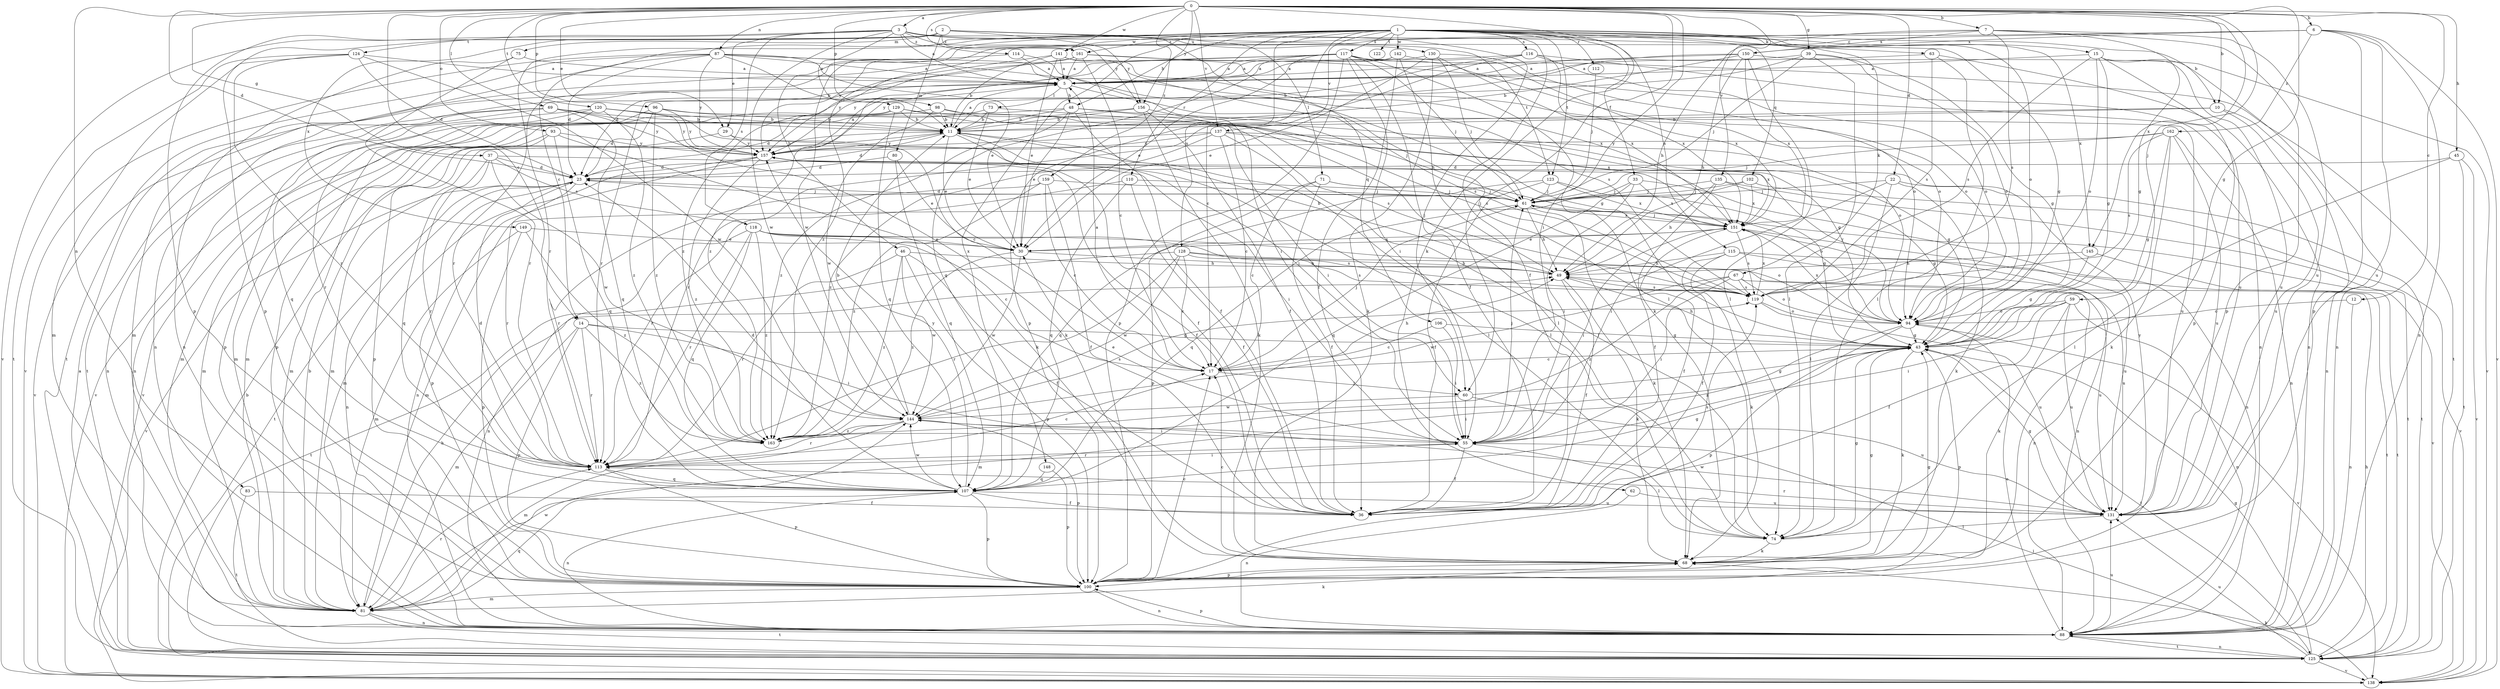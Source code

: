 strict digraph  {
0;
1;
2;
3;
5;
6;
7;
10;
11;
12;
14;
15;
17;
22;
23;
29;
30;
33;
36;
37;
39;
43;
45;
46;
48;
49;
55;
59;
60;
61;
62;
63;
67;
68;
69;
71;
73;
74;
75;
80;
81;
83;
87;
88;
93;
94;
96;
98;
100;
102;
106;
107;
110;
112;
113;
114;
115;
116;
117;
118;
119;
120;
122;
123;
124;
125;
128;
129;
130;
131;
135;
137;
138;
141;
142;
144;
145;
148;
149;
150;
151;
156;
157;
159;
161;
162;
163;
0 -> 3  [label=a];
0 -> 6  [label=b];
0 -> 7  [label=b];
0 -> 10  [label=b];
0 -> 12  [label=c];
0 -> 14  [label=c];
0 -> 22  [label=d];
0 -> 23  [label=d];
0 -> 29  [label=e];
0 -> 37  [label=g];
0 -> 39  [label=g];
0 -> 43  [label=g];
0 -> 45  [label=h];
0 -> 55  [label=i];
0 -> 59  [label=j];
0 -> 60  [label=j];
0 -> 62  [label=k];
0 -> 69  [label=l];
0 -> 83  [label=n];
0 -> 87  [label=n];
0 -> 93  [label=o];
0 -> 96  [label=p];
0 -> 98  [label=p];
0 -> 114  [label=s];
0 -> 120  [label=t];
0 -> 135  [label=v];
0 -> 137  [label=v];
0 -> 141  [label=w];
0 -> 145  [label=x];
0 -> 156  [label=y];
0 -> 159  [label=z];
1 -> 10  [label=b];
1 -> 14  [label=c];
1 -> 15  [label=c];
1 -> 17  [label=c];
1 -> 33  [label=f];
1 -> 36  [label=f];
1 -> 46  [label=h];
1 -> 48  [label=h];
1 -> 63  [label=k];
1 -> 67  [label=k];
1 -> 94  [label=o];
1 -> 102  [label=q];
1 -> 110  [label=r];
1 -> 112  [label=r];
1 -> 113  [label=r];
1 -> 115  [label=s];
1 -> 116  [label=s];
1 -> 117  [label=s];
1 -> 122  [label=t];
1 -> 123  [label=t];
1 -> 128  [label=u];
1 -> 137  [label=v];
1 -> 141  [label=w];
1 -> 142  [label=w];
1 -> 145  [label=x];
1 -> 148  [label=x];
1 -> 161  [label=z];
2 -> 43  [label=g];
2 -> 60  [label=j];
2 -> 71  [label=l];
2 -> 75  [label=m];
2 -> 80  [label=m];
2 -> 100  [label=p];
2 -> 138  [label=v];
2 -> 149  [label=x];
2 -> 156  [label=y];
2 -> 161  [label=z];
3 -> 5  [label=a];
3 -> 29  [label=e];
3 -> 100  [label=p];
3 -> 106  [label=q];
3 -> 118  [label=s];
3 -> 123  [label=t];
3 -> 124  [label=t];
3 -> 129  [label=u];
3 -> 130  [label=u];
3 -> 144  [label=w];
3 -> 156  [label=y];
3 -> 161  [label=z];
5 -> 48  [label=h];
5 -> 73  [label=l];
5 -> 119  [label=s];
5 -> 125  [label=t];
6 -> 88  [label=n];
6 -> 100  [label=p];
6 -> 131  [label=u];
6 -> 138  [label=v];
6 -> 150  [label=x];
6 -> 157  [label=y];
6 -> 162  [label=z];
6 -> 163  [label=z];
7 -> 43  [label=g];
7 -> 49  [label=h];
7 -> 100  [label=p];
7 -> 119  [label=s];
7 -> 131  [label=u];
7 -> 144  [label=w];
7 -> 150  [label=x];
10 -> 11  [label=b];
10 -> 88  [label=n];
10 -> 113  [label=r];
10 -> 131  [label=u];
11 -> 5  [label=a];
11 -> 23  [label=d];
11 -> 30  [label=e];
11 -> 36  [label=f];
11 -> 60  [label=j];
11 -> 74  [label=l];
11 -> 157  [label=y];
12 -> 88  [label=n];
12 -> 94  [label=o];
14 -> 43  [label=g];
14 -> 55  [label=i];
14 -> 81  [label=m];
14 -> 100  [label=p];
14 -> 113  [label=r];
14 -> 163  [label=z];
15 -> 5  [label=a];
15 -> 43  [label=g];
15 -> 88  [label=n];
15 -> 94  [label=o];
15 -> 100  [label=p];
15 -> 119  [label=s];
15 -> 131  [label=u];
17 -> 5  [label=a];
17 -> 49  [label=h];
17 -> 60  [label=j];
17 -> 61  [label=j];
22 -> 55  [label=i];
22 -> 61  [label=j];
22 -> 68  [label=k];
22 -> 74  [label=l];
22 -> 125  [label=t];
23 -> 61  [label=j];
23 -> 88  [label=n];
23 -> 100  [label=p];
23 -> 113  [label=r];
23 -> 125  [label=t];
23 -> 138  [label=v];
29 -> 74  [label=l];
29 -> 81  [label=m];
29 -> 157  [label=y];
30 -> 49  [label=h];
30 -> 144  [label=w];
30 -> 151  [label=x];
30 -> 163  [label=z];
33 -> 55  [label=i];
33 -> 61  [label=j];
33 -> 88  [label=n];
33 -> 107  [label=q];
33 -> 151  [label=x];
36 -> 119  [label=s];
37 -> 23  [label=d];
37 -> 55  [label=i];
37 -> 107  [label=q];
37 -> 113  [label=r];
37 -> 144  [label=w];
37 -> 118  [label=s];
39 -> 5  [label=a];
39 -> 43  [label=g];
39 -> 61  [label=j];
39 -> 74  [label=l];
39 -> 94  [label=o];
39 -> 113  [label=r];
43 -> 17  [label=c];
43 -> 49  [label=h];
43 -> 68  [label=k];
43 -> 100  [label=p];
43 -> 125  [label=t];
43 -> 163  [label=z];
45 -> 23  [label=d];
45 -> 74  [label=l];
45 -> 125  [label=t];
45 -> 138  [label=v];
46 -> 36  [label=f];
46 -> 49  [label=h];
46 -> 100  [label=p];
46 -> 113  [label=r];
46 -> 144  [label=w];
46 -> 163  [label=z];
48 -> 11  [label=b];
48 -> 30  [label=e];
48 -> 36  [label=f];
48 -> 61  [label=j];
48 -> 74  [label=l];
48 -> 81  [label=m];
48 -> 163  [label=z];
49 -> 11  [label=b];
49 -> 36  [label=f];
49 -> 68  [label=k];
49 -> 119  [label=s];
55 -> 30  [label=e];
55 -> 36  [label=f];
55 -> 61  [label=j];
55 -> 74  [label=l];
55 -> 113  [label=r];
59 -> 36  [label=f];
59 -> 55  [label=i];
59 -> 68  [label=k];
59 -> 88  [label=n];
59 -> 94  [label=o];
59 -> 131  [label=u];
60 -> 43  [label=g];
60 -> 55  [label=i];
60 -> 131  [label=u];
60 -> 144  [label=w];
61 -> 23  [label=d];
61 -> 49  [label=h];
61 -> 68  [label=k];
61 -> 107  [label=q];
61 -> 138  [label=v];
61 -> 151  [label=x];
62 -> 88  [label=n];
62 -> 131  [label=u];
63 -> 5  [label=a];
63 -> 74  [label=l];
63 -> 88  [label=n];
63 -> 119  [label=s];
67 -> 55  [label=i];
67 -> 94  [label=o];
67 -> 119  [label=s];
67 -> 131  [label=u];
67 -> 144  [label=w];
67 -> 163  [label=z];
68 -> 17  [label=c];
68 -> 43  [label=g];
68 -> 100  [label=p];
69 -> 11  [label=b];
69 -> 68  [label=k];
69 -> 88  [label=n];
69 -> 100  [label=p];
69 -> 107  [label=q];
69 -> 138  [label=v];
69 -> 157  [label=y];
71 -> 17  [label=c];
71 -> 36  [label=f];
71 -> 61  [label=j];
71 -> 94  [label=o];
71 -> 100  [label=p];
73 -> 11  [label=b];
73 -> 30  [label=e];
73 -> 119  [label=s];
73 -> 138  [label=v];
74 -> 43  [label=g];
74 -> 68  [label=k];
75 -> 5  [label=a];
75 -> 88  [label=n];
75 -> 113  [label=r];
80 -> 23  [label=d];
80 -> 30  [label=e];
80 -> 107  [label=q];
81 -> 11  [label=b];
81 -> 49  [label=h];
81 -> 68  [label=k];
81 -> 88  [label=n];
81 -> 107  [label=q];
81 -> 113  [label=r];
81 -> 125  [label=t];
81 -> 144  [label=w];
83 -> 36  [label=f];
83 -> 125  [label=t];
87 -> 5  [label=a];
87 -> 11  [label=b];
87 -> 23  [label=d];
87 -> 30  [label=e];
87 -> 43  [label=g];
87 -> 88  [label=n];
87 -> 119  [label=s];
87 -> 125  [label=t];
87 -> 138  [label=v];
87 -> 157  [label=y];
88 -> 94  [label=o];
88 -> 100  [label=p];
88 -> 125  [label=t];
88 -> 131  [label=u];
93 -> 68  [label=k];
93 -> 81  [label=m];
93 -> 100  [label=p];
93 -> 107  [label=q];
93 -> 157  [label=y];
94 -> 43  [label=g];
94 -> 81  [label=m];
94 -> 100  [label=p];
94 -> 138  [label=v];
94 -> 151  [label=x];
94 -> 157  [label=y];
96 -> 11  [label=b];
96 -> 23  [label=d];
96 -> 131  [label=u];
96 -> 138  [label=v];
96 -> 157  [label=y];
96 -> 163  [label=z];
98 -> 11  [label=b];
98 -> 81  [label=m];
98 -> 94  [label=o];
98 -> 144  [label=w];
98 -> 151  [label=x];
100 -> 17  [label=c];
100 -> 43  [label=g];
100 -> 81  [label=m];
100 -> 88  [label=n];
102 -> 61  [label=j];
102 -> 81  [label=m];
102 -> 138  [label=v];
102 -> 151  [label=x];
106 -> 17  [label=c];
106 -> 43  [label=g];
106 -> 55  [label=i];
107 -> 23  [label=d];
107 -> 36  [label=f];
107 -> 43  [label=g];
107 -> 88  [label=n];
107 -> 100  [label=p];
107 -> 131  [label=u];
107 -> 144  [label=w];
107 -> 157  [label=y];
110 -> 36  [label=f];
110 -> 61  [label=j];
110 -> 107  [label=q];
110 -> 113  [label=r];
112 -> 61  [label=j];
113 -> 17  [label=c];
113 -> 23  [label=d];
113 -> 55  [label=i];
113 -> 100  [label=p];
113 -> 107  [label=q];
114 -> 5  [label=a];
114 -> 55  [label=i];
114 -> 113  [label=r];
115 -> 36  [label=f];
115 -> 49  [label=h];
115 -> 68  [label=k];
115 -> 125  [label=t];
115 -> 131  [label=u];
116 -> 5  [label=a];
116 -> 11  [label=b];
116 -> 88  [label=n];
116 -> 94  [label=o];
116 -> 100  [label=p];
116 -> 151  [label=x];
117 -> 5  [label=a];
117 -> 23  [label=d];
117 -> 30  [label=e];
117 -> 36  [label=f];
117 -> 55  [label=i];
117 -> 61  [label=j];
117 -> 68  [label=k];
117 -> 94  [label=o];
117 -> 100  [label=p];
117 -> 107  [label=q];
117 -> 125  [label=t];
117 -> 163  [label=z];
118 -> 17  [label=c];
118 -> 30  [label=e];
118 -> 88  [label=n];
118 -> 94  [label=o];
118 -> 107  [label=q];
118 -> 113  [label=r];
118 -> 119  [label=s];
118 -> 163  [label=z];
119 -> 94  [label=o];
119 -> 131  [label=u];
119 -> 151  [label=x];
120 -> 11  [label=b];
120 -> 17  [label=c];
120 -> 88  [label=n];
120 -> 107  [label=q];
120 -> 113  [label=r];
120 -> 157  [label=y];
120 -> 163  [label=z];
123 -> 36  [label=f];
123 -> 43  [label=g];
123 -> 61  [label=j];
123 -> 107  [label=q];
123 -> 151  [label=x];
124 -> 5  [label=a];
124 -> 23  [label=d];
124 -> 81  [label=m];
124 -> 113  [label=r];
124 -> 125  [label=t];
124 -> 144  [label=w];
125 -> 5  [label=a];
125 -> 11  [label=b];
125 -> 43  [label=g];
125 -> 49  [label=h];
125 -> 55  [label=i];
125 -> 88  [label=n];
125 -> 131  [label=u];
125 -> 138  [label=v];
128 -> 17  [label=c];
128 -> 49  [label=h];
128 -> 88  [label=n];
128 -> 113  [label=r];
128 -> 119  [label=s];
128 -> 125  [label=t];
128 -> 144  [label=w];
129 -> 11  [label=b];
129 -> 23  [label=d];
129 -> 43  [label=g];
129 -> 100  [label=p];
129 -> 107  [label=q];
129 -> 119  [label=s];
130 -> 5  [label=a];
130 -> 30  [label=e];
130 -> 61  [label=j];
130 -> 68  [label=k];
130 -> 94  [label=o];
130 -> 151  [label=x];
131 -> 43  [label=g];
131 -> 74  [label=l];
131 -> 113  [label=r];
131 -> 144  [label=w];
131 -> 157  [label=y];
135 -> 36  [label=f];
135 -> 43  [label=g];
135 -> 49  [label=h];
135 -> 61  [label=j];
135 -> 125  [label=t];
137 -> 17  [label=c];
137 -> 43  [label=g];
137 -> 74  [label=l];
137 -> 81  [label=m];
137 -> 151  [label=x];
137 -> 157  [label=y];
137 -> 163  [label=z];
138 -> 68  [label=k];
141 -> 5  [label=a];
141 -> 11  [label=b];
141 -> 30  [label=e];
141 -> 74  [label=l];
141 -> 151  [label=x];
141 -> 157  [label=y];
142 -> 5  [label=a];
142 -> 36  [label=f];
142 -> 49  [label=h];
142 -> 151  [label=x];
142 -> 157  [label=y];
144 -> 11  [label=b];
144 -> 55  [label=i];
144 -> 81  [label=m];
144 -> 100  [label=p];
144 -> 113  [label=r];
144 -> 119  [label=s];
144 -> 163  [label=z];
145 -> 43  [label=g];
145 -> 49  [label=h];
145 -> 125  [label=t];
148 -> 100  [label=p];
148 -> 107  [label=q];
149 -> 30  [label=e];
149 -> 81  [label=m];
149 -> 100  [label=p];
149 -> 163  [label=z];
150 -> 5  [label=a];
150 -> 11  [label=b];
150 -> 49  [label=h];
150 -> 74  [label=l];
150 -> 138  [label=v];
150 -> 151  [label=x];
150 -> 157  [label=y];
151 -> 30  [label=e];
151 -> 36  [label=f];
151 -> 55  [label=i];
151 -> 61  [label=j];
151 -> 88  [label=n];
151 -> 119  [label=s];
151 -> 131  [label=u];
156 -> 11  [label=b];
156 -> 36  [label=f];
156 -> 55  [label=i];
156 -> 68  [label=k];
156 -> 81  [label=m];
157 -> 5  [label=a];
157 -> 23  [label=d];
157 -> 36  [label=f];
157 -> 81  [label=m];
157 -> 88  [label=n];
157 -> 163  [label=z];
159 -> 17  [label=c];
159 -> 36  [label=f];
159 -> 61  [label=j];
159 -> 113  [label=r];
159 -> 163  [label=z];
161 -> 5  [label=a];
161 -> 17  [label=c];
161 -> 81  [label=m];
161 -> 94  [label=o];
161 -> 131  [label=u];
161 -> 163  [label=z];
162 -> 43  [label=g];
162 -> 61  [label=j];
162 -> 68  [label=k];
162 -> 88  [label=n];
162 -> 119  [label=s];
162 -> 131  [label=u];
162 -> 157  [label=y];
}
